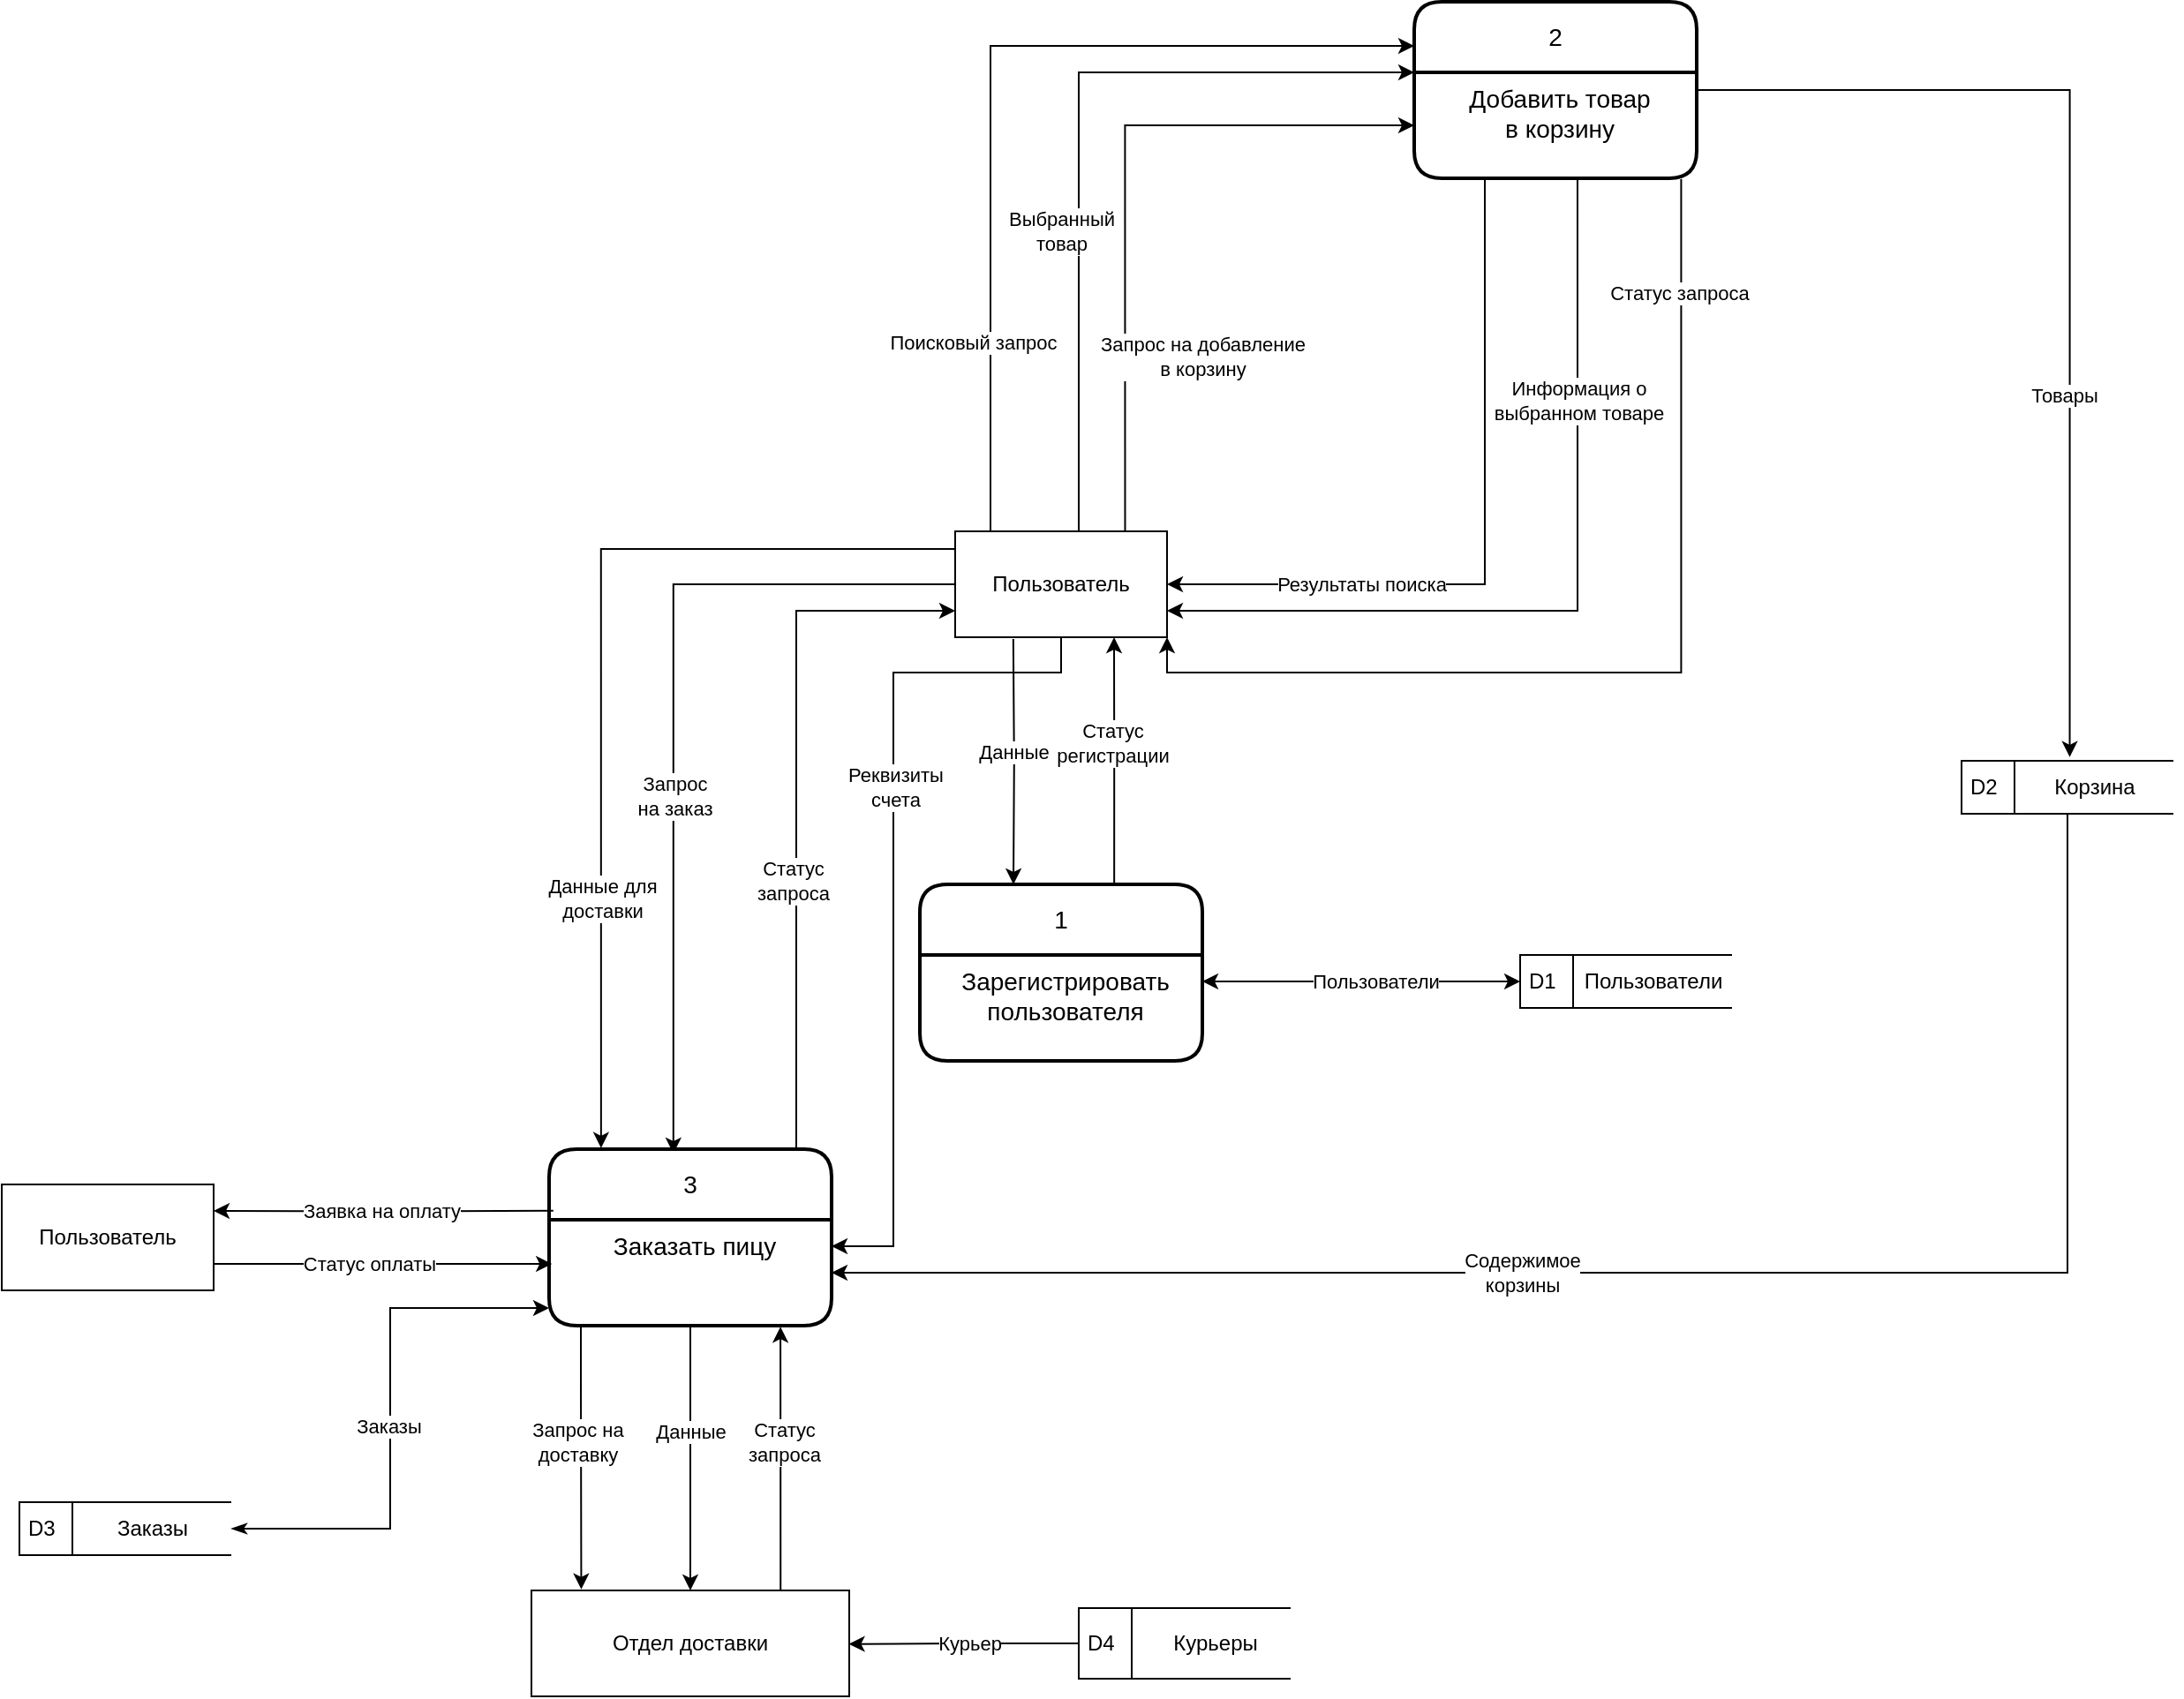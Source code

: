 <mxfile version="24.7.5">
  <diagram name="Страница — 1" id="8NXyFqr0VjO8EfLFjYkj">
    <mxGraphModel dx="2889" dy="1909" grid="1" gridSize="10" guides="1" tooltips="1" connect="1" arrows="1" fold="1" page="1" pageScale="1" pageWidth="827" pageHeight="1169" math="0" shadow="0">
      <root>
        <mxCell id="0" />
        <mxCell id="1" parent="0" />
        <mxCell id="Acb8lfNsAB3WnwX1rR3n-6" style="edgeStyle=orthogonalEdgeStyle;rounded=0;orthogonalLoop=1;jettySize=auto;html=1;entryX=0.75;entryY=1;entryDx=0;entryDy=0;exitX=0.688;exitY=0;exitDx=0;exitDy=0;exitPerimeter=0;" parent="1" source="yEgvvtmSlr8MpOG6AUV6-6" target="Acb8lfNsAB3WnwX1rR3n-3" edge="1">
          <mxGeometry relative="1" as="geometry" />
        </mxCell>
        <mxCell id="Acb8lfNsAB3WnwX1rR3n-7" value="Статус&lt;div&gt;регистрации&lt;/div&gt;" style="edgeLabel;html=1;align=center;verticalAlign=middle;resizable=0;points=[];" parent="Acb8lfNsAB3WnwX1rR3n-6" vertex="1" connectable="0">
          <mxGeometry x="0.146" y="1" relative="1" as="geometry">
            <mxPoint as="offset" />
          </mxGeometry>
        </mxCell>
        <mxCell id="yEgvvtmSlr8MpOG6AUV6-6" value="1" style="swimlane;childLayout=stackLayout;horizontal=1;startSize=40;horizontalStack=0;rounded=1;fontSize=14;fontStyle=0;strokeWidth=2;resizeParent=0;resizeLast=1;shadow=0;dashed=0;align=center;arcSize=13;whiteSpace=wrap;html=1;" parent="1" vertex="1">
          <mxGeometry x="-600" y="350" width="160" height="100" as="geometry" />
        </mxCell>
        <mxCell id="yEgvvtmSlr8MpOG6AUV6-7" value="&lt;span style=&quot;font-size: 14px;&quot;&gt;Зарегистрировать&lt;/span&gt;&lt;div&gt;&lt;span style=&quot;font-size: 14px;&quot;&gt;пользователя&lt;/span&gt;&lt;/div&gt;" style="align=center;strokeColor=none;fillColor=none;spacingLeft=4;fontSize=12;verticalAlign=top;resizable=0;rotatable=0;part=1;html=1;" parent="yEgvvtmSlr8MpOG6AUV6-6" vertex="1">
          <mxGeometry y="40" width="160" height="60" as="geometry" />
        </mxCell>
        <mxCell id="Acb8lfNsAB3WnwX1rR3n-4" style="edgeStyle=orthogonalEdgeStyle;rounded=0;orthogonalLoop=1;jettySize=auto;html=1;entryX=0.25;entryY=0;entryDx=0;entryDy=0;exitX=0.166;exitY=1.017;exitDx=0;exitDy=0;exitPerimeter=0;" parent="1" edge="1">
          <mxGeometry relative="1" as="geometry">
            <mxPoint x="-547.08" y="211.02" as="sourcePoint" />
            <mxPoint x="-547.0" y="350" as="targetPoint" />
          </mxGeometry>
        </mxCell>
        <mxCell id="Acb8lfNsAB3WnwX1rR3n-5" value="Данные" style="edgeLabel;html=1;align=center;verticalAlign=middle;resizable=0;points=[];" parent="Acb8lfNsAB3WnwX1rR3n-4" vertex="1" connectable="0">
          <mxGeometry x="-0.078" y="-1" relative="1" as="geometry">
            <mxPoint as="offset" />
          </mxGeometry>
        </mxCell>
        <mxCell id="Acb8lfNsAB3WnwX1rR3n-17" style="edgeStyle=orthogonalEdgeStyle;rounded=0;orthogonalLoop=1;jettySize=auto;html=1;entryX=0.44;entryY=0.025;entryDx=0;entryDy=0;entryPerimeter=0;" parent="1" source="Acb8lfNsAB3WnwX1rR3n-3" target="Acb8lfNsAB3WnwX1rR3n-13" edge="1">
          <mxGeometry relative="1" as="geometry">
            <mxPoint x="-740" y="470" as="targetPoint" />
          </mxGeometry>
        </mxCell>
        <mxCell id="Acb8lfNsAB3WnwX1rR3n-18" value="Запрос&lt;div&gt;на заказ&lt;/div&gt;" style="edgeLabel;html=1;align=center;verticalAlign=middle;resizable=0;points=[];" parent="Acb8lfNsAB3WnwX1rR3n-17" vertex="1" connectable="0">
          <mxGeometry x="0.16" relative="1" as="geometry">
            <mxPoint as="offset" />
          </mxGeometry>
        </mxCell>
        <mxCell id="Acb8lfNsAB3WnwX1rR3n-33" style="edgeStyle=orthogonalEdgeStyle;rounded=0;orthogonalLoop=1;jettySize=auto;html=1;exitX=0.5;exitY=0;exitDx=0;exitDy=0;entryX=0;entryY=0.25;entryDx=0;entryDy=0;" parent="1" source="Acb8lfNsAB3WnwX1rR3n-3" target="Acb8lfNsAB3WnwX1rR3n-31" edge="1">
          <mxGeometry relative="1" as="geometry">
            <mxPoint x="-360" y="-120" as="targetPoint" />
            <Array as="points">
              <mxPoint x="-560" y="150" />
              <mxPoint x="-560" y="-125" />
            </Array>
          </mxGeometry>
        </mxCell>
        <mxCell id="Acb8lfNsAB3WnwX1rR3n-35" value="Поисковый запрос" style="edgeLabel;html=1;align=center;verticalAlign=middle;resizable=0;points=[];" parent="Acb8lfNsAB3WnwX1rR3n-33" vertex="1" connectable="0">
          <mxGeometry x="-0.468" y="-1" relative="1" as="geometry">
            <mxPoint x="-11" as="offset" />
          </mxGeometry>
        </mxCell>
        <mxCell id="Acb8lfNsAB3WnwX1rR3n-38" style="edgeStyle=orthogonalEdgeStyle;rounded=0;orthogonalLoop=1;jettySize=auto;html=1;exitX=0.75;exitY=0;exitDx=0;exitDy=0;entryX=0;entryY=0;entryDx=0;entryDy=0;" parent="1" source="Acb8lfNsAB3WnwX1rR3n-3" target="Acb8lfNsAB3WnwX1rR3n-32" edge="1">
          <mxGeometry relative="1" as="geometry">
            <mxPoint x="-370" y="-100" as="targetPoint" />
            <Array as="points">
              <mxPoint x="-510" y="150" />
              <mxPoint x="-510" y="-110" />
            </Array>
          </mxGeometry>
        </mxCell>
        <mxCell id="Acb8lfNsAB3WnwX1rR3n-39" value="Выбранный&lt;div&gt;товар&lt;/div&gt;" style="edgeLabel;html=1;align=center;verticalAlign=middle;resizable=0;points=[];" parent="Acb8lfNsAB3WnwX1rR3n-38" vertex="1" connectable="0">
          <mxGeometry x="0.021" y="-2" relative="1" as="geometry">
            <mxPoint x="-12" y="50" as="offset" />
          </mxGeometry>
        </mxCell>
        <mxCell id="Acb8lfNsAB3WnwX1rR3n-43" style="edgeStyle=orthogonalEdgeStyle;rounded=0;orthogonalLoop=1;jettySize=auto;html=1;entryX=0;entryY=0.5;entryDx=0;entryDy=0;exitX=0.802;exitY=-0.007;exitDx=0;exitDy=0;exitPerimeter=0;" parent="1" source="Acb8lfNsAB3WnwX1rR3n-3" target="Acb8lfNsAB3WnwX1rR3n-32" edge="1">
          <mxGeometry relative="1" as="geometry" />
        </mxCell>
        <mxCell id="Acb8lfNsAB3WnwX1rR3n-46" value="Запрос на добавление&lt;div&gt;в корзину&lt;/div&gt;" style="edgeLabel;html=1;align=center;verticalAlign=middle;resizable=0;points=[];" parent="Acb8lfNsAB3WnwX1rR3n-43" vertex="1" connectable="0">
          <mxGeometry x="-0.538" y="-2" relative="1" as="geometry">
            <mxPoint x="42" y="-8" as="offset" />
          </mxGeometry>
        </mxCell>
        <mxCell id="Acb8lfNsAB3WnwX1rR3n-69" style="edgeStyle=orthogonalEdgeStyle;rounded=0;orthogonalLoop=1;jettySize=auto;html=1;entryX=1;entryY=0.25;entryDx=0;entryDy=0;" parent="1" source="Acb8lfNsAB3WnwX1rR3n-3" target="Acb8lfNsAB3WnwX1rR3n-14" edge="1">
          <mxGeometry relative="1" as="geometry">
            <Array as="points">
              <mxPoint x="-520" y="230" />
              <mxPoint x="-615" y="230" />
              <mxPoint x="-615" y="555" />
            </Array>
          </mxGeometry>
        </mxCell>
        <mxCell id="Acb8lfNsAB3WnwX1rR3n-70" value="Реквизиты&lt;div&gt;счета&lt;/div&gt;" style="edgeLabel;html=1;align=center;verticalAlign=middle;resizable=0;points=[];" parent="Acb8lfNsAB3WnwX1rR3n-69" vertex="1" connectable="0">
          <mxGeometry x="-0.244" y="1" relative="1" as="geometry">
            <mxPoint as="offset" />
          </mxGeometry>
        </mxCell>
        <mxCell id="Acb8lfNsAB3WnwX1rR3n-3" value="Пользователь" style="rounded=0;whiteSpace=wrap;html=1;" parent="1" vertex="1">
          <mxGeometry x="-580" y="150" width="120" height="60" as="geometry" />
        </mxCell>
        <mxCell id="Acb8lfNsAB3WnwX1rR3n-8" value="" style="group" parent="1" vertex="1" connectable="0">
          <mxGeometry x="-260" y="390" width="125" height="30" as="geometry" />
        </mxCell>
        <mxCell id="Acb8lfNsAB3WnwX1rR3n-9" value="D1" style="html=1;dashed=0;whiteSpace=wrap;shape=mxgraph.dfd.dataStoreID;align=left;spacingLeft=3;points=[[0,0],[0.5,0],[1,0],[0,0.5],[1,0.5],[0,1],[0.5,1],[1,1]];" parent="Acb8lfNsAB3WnwX1rR3n-8" vertex="1">
          <mxGeometry width="120" height="30" as="geometry" />
        </mxCell>
        <mxCell id="Acb8lfNsAB3WnwX1rR3n-10" value="Пользователи" style="text;html=1;align=center;verticalAlign=middle;resizable=0;points=[];autosize=1;strokeColor=none;fillColor=none;" parent="Acb8lfNsAB3WnwX1rR3n-8" vertex="1">
          <mxGeometry x="25" width="100" height="30" as="geometry" />
        </mxCell>
        <mxCell id="Acb8lfNsAB3WnwX1rR3n-11" style="edgeStyle=orthogonalEdgeStyle;rounded=0;orthogonalLoop=1;jettySize=auto;html=1;entryX=0;entryY=0.5;entryDx=0;entryDy=0;exitX=1;exitY=0.25;exitDx=0;exitDy=0;startArrow=classic;startFill=1;" parent="1" source="yEgvvtmSlr8MpOG6AUV6-7" target="Acb8lfNsAB3WnwX1rR3n-9" edge="1">
          <mxGeometry relative="1" as="geometry" />
        </mxCell>
        <mxCell id="Acb8lfNsAB3WnwX1rR3n-12" value="Пользователи" style="edgeLabel;html=1;align=center;verticalAlign=middle;resizable=0;points=[];" parent="Acb8lfNsAB3WnwX1rR3n-11" vertex="1" connectable="0">
          <mxGeometry x="0.089" y="3" relative="1" as="geometry">
            <mxPoint y="3" as="offset" />
          </mxGeometry>
        </mxCell>
        <mxCell id="Acb8lfNsAB3WnwX1rR3n-19" style="edgeStyle=orthogonalEdgeStyle;rounded=0;orthogonalLoop=1;jettySize=auto;html=1;entryX=0;entryY=0.75;entryDx=0;entryDy=0;exitX=0.75;exitY=0;exitDx=0;exitDy=0;" parent="1" source="Acb8lfNsAB3WnwX1rR3n-13" target="Acb8lfNsAB3WnwX1rR3n-3" edge="1">
          <mxGeometry relative="1" as="geometry">
            <Array as="points">
              <mxPoint x="-670" y="500" />
              <mxPoint x="-670" y="195" />
            </Array>
          </mxGeometry>
        </mxCell>
        <mxCell id="Acb8lfNsAB3WnwX1rR3n-21" value="Статус&lt;div&gt;запроса&lt;/div&gt;" style="edgeLabel;html=1;align=center;verticalAlign=middle;resizable=0;points=[];" parent="Acb8lfNsAB3WnwX1rR3n-19" vertex="1" connectable="0">
          <mxGeometry x="-0.172" y="2" relative="1" as="geometry">
            <mxPoint as="offset" />
          </mxGeometry>
        </mxCell>
        <mxCell id="Acb8lfNsAB3WnwX1rR3n-13" value="3" style="swimlane;childLayout=stackLayout;horizontal=1;startSize=40;horizontalStack=0;rounded=1;fontSize=14;fontStyle=0;strokeWidth=2;resizeParent=0;resizeLast=1;shadow=0;dashed=0;align=center;arcSize=13;whiteSpace=wrap;html=1;" parent="1" vertex="1">
          <mxGeometry x="-810" y="500" width="160" height="100" as="geometry" />
        </mxCell>
        <mxCell id="Acb8lfNsAB3WnwX1rR3n-14" value="&lt;span style=&quot;font-size: 14px;&quot;&gt;Заказать пицу&lt;/span&gt;" style="align=center;strokeColor=none;fillColor=none;spacingLeft=4;fontSize=12;verticalAlign=top;resizable=0;rotatable=0;part=1;html=1;" parent="Acb8lfNsAB3WnwX1rR3n-13" vertex="1">
          <mxGeometry y="40" width="160" height="60" as="geometry" />
        </mxCell>
        <mxCell id="Acb8lfNsAB3WnwX1rR3n-22" style="edgeStyle=orthogonalEdgeStyle;rounded=0;orthogonalLoop=1;jettySize=auto;html=1;entryX=0.184;entryY=-0.006;entryDx=0;entryDy=0;entryPerimeter=0;" parent="1" source="Acb8lfNsAB3WnwX1rR3n-3" target="Acb8lfNsAB3WnwX1rR3n-13" edge="1">
          <mxGeometry relative="1" as="geometry">
            <Array as="points">
              <mxPoint x="-781" y="160" />
            </Array>
          </mxGeometry>
        </mxCell>
        <mxCell id="Acb8lfNsAB3WnwX1rR3n-23" value="Данные для&lt;div&gt;доставки&lt;/div&gt;" style="edgeLabel;html=1;align=center;verticalAlign=middle;resizable=0;points=[];" parent="Acb8lfNsAB3WnwX1rR3n-22" vertex="1" connectable="0">
          <mxGeometry x="0.476" relative="1" as="geometry">
            <mxPoint as="offset" />
          </mxGeometry>
        </mxCell>
        <mxCell id="Acb8lfNsAB3WnwX1rR3n-26" value="" style="group" parent="1" vertex="1" connectable="0">
          <mxGeometry x="-1110" y="700" width="125" height="30" as="geometry" />
        </mxCell>
        <mxCell id="Acb8lfNsAB3WnwX1rR3n-27" value="D3" style="html=1;dashed=0;whiteSpace=wrap;shape=mxgraph.dfd.dataStoreID;align=left;spacingLeft=3;points=[[0,0],[0.5,0],[1,0],[0,0.5],[1,0.5],[0,1],[0.5,1],[1,1]];" parent="Acb8lfNsAB3WnwX1rR3n-26" vertex="1">
          <mxGeometry width="120" height="30" as="geometry" />
        </mxCell>
        <mxCell id="Acb8lfNsAB3WnwX1rR3n-28" value="Заказы" style="text;html=1;align=center;verticalAlign=middle;resizable=0;points=[];autosize=1;strokeColor=none;fillColor=none;" parent="Acb8lfNsAB3WnwX1rR3n-26" vertex="1">
          <mxGeometry x="45" width="60" height="30" as="geometry" />
        </mxCell>
        <mxCell id="Acb8lfNsAB3WnwX1rR3n-30" style="edgeStyle=orthogonalEdgeStyle;rounded=0;orthogonalLoop=1;jettySize=auto;html=1;entryX=1;entryY=0.5;entryDx=0;entryDy=0;startArrow=classic;startFill=1;endArrow=classicThin;endFill=1;" parent="1" source="Acb8lfNsAB3WnwX1rR3n-14" target="Acb8lfNsAB3WnwX1rR3n-27" edge="1">
          <mxGeometry relative="1" as="geometry">
            <mxPoint x="-970" y="560" as="targetPoint" />
            <Array as="points">
              <mxPoint x="-900" y="590" />
              <mxPoint x="-900" y="715" />
            </Array>
          </mxGeometry>
        </mxCell>
        <mxCell id="Acb8lfNsAB3WnwX1rR3n-68" value="Заказы" style="edgeLabel;html=1;align=center;verticalAlign=middle;resizable=0;points=[];" parent="Acb8lfNsAB3WnwX1rR3n-30" vertex="1" connectable="0">
          <mxGeometry x="-0.276" y="-1" relative="1" as="geometry">
            <mxPoint y="46" as="offset" />
          </mxGeometry>
        </mxCell>
        <mxCell id="Acb8lfNsAB3WnwX1rR3n-40" style="edgeStyle=orthogonalEdgeStyle;rounded=0;orthogonalLoop=1;jettySize=auto;html=1;entryX=1;entryY=0.75;entryDx=0;entryDy=0;exitX=0.578;exitY=1.014;exitDx=0;exitDy=0;exitPerimeter=0;" parent="1" source="Acb8lfNsAB3WnwX1rR3n-32" target="Acb8lfNsAB3WnwX1rR3n-3" edge="1">
          <mxGeometry relative="1" as="geometry" />
        </mxCell>
        <mxCell id="Acb8lfNsAB3WnwX1rR3n-42" value="Информация о&lt;div&gt;выбранном товаре&lt;/div&gt;" style="edgeLabel;html=1;align=center;verticalAlign=middle;resizable=0;points=[];" parent="Acb8lfNsAB3WnwX1rR3n-40" vertex="1" connectable="0">
          <mxGeometry x="-0.476" relative="1" as="geometry">
            <mxPoint as="offset" />
          </mxGeometry>
        </mxCell>
        <mxCell id="Acb8lfNsAB3WnwX1rR3n-31" value="2" style="swimlane;childLayout=stackLayout;horizontal=1;startSize=40;horizontalStack=0;rounded=1;fontSize=14;fontStyle=0;strokeWidth=2;resizeParent=0;resizeLast=1;shadow=0;dashed=0;align=center;arcSize=13;whiteSpace=wrap;html=1;" parent="1" vertex="1">
          <mxGeometry x="-320" y="-150" width="160" height="100" as="geometry" />
        </mxCell>
        <mxCell id="Acb8lfNsAB3WnwX1rR3n-32" value="&lt;span style=&quot;font-size: 14px;&quot;&gt;Добавить товар&lt;/span&gt;&lt;div&gt;&lt;span style=&quot;font-size: 14px;&quot;&gt;в корзину&lt;/span&gt;&lt;/div&gt;" style="align=center;strokeColor=none;fillColor=none;spacingLeft=4;fontSize=12;verticalAlign=top;resizable=0;rotatable=0;part=1;html=1;" parent="Acb8lfNsAB3WnwX1rR3n-31" vertex="1">
          <mxGeometry y="40" width="160" height="60" as="geometry" />
        </mxCell>
        <mxCell id="Acb8lfNsAB3WnwX1rR3n-36" style="edgeStyle=orthogonalEdgeStyle;rounded=0;orthogonalLoop=1;jettySize=auto;html=1;entryX=1;entryY=0.5;entryDx=0;entryDy=0;exitX=0.5;exitY=1;exitDx=0;exitDy=0;" parent="1" source="Acb8lfNsAB3WnwX1rR3n-32" target="Acb8lfNsAB3WnwX1rR3n-3" edge="1">
          <mxGeometry relative="1" as="geometry">
            <Array as="points">
              <mxPoint x="-280" y="-50" />
              <mxPoint x="-280" y="180" />
            </Array>
          </mxGeometry>
        </mxCell>
        <mxCell id="Acb8lfNsAB3WnwX1rR3n-37" value="Результаты поиска" style="edgeLabel;html=1;align=center;verticalAlign=middle;resizable=0;points=[];" parent="Acb8lfNsAB3WnwX1rR3n-36" vertex="1" connectable="0">
          <mxGeometry x="0.401" y="3" relative="1" as="geometry">
            <mxPoint x="-25" y="-3" as="offset" />
          </mxGeometry>
        </mxCell>
        <mxCell id="Acb8lfNsAB3WnwX1rR3n-47" style="edgeStyle=orthogonalEdgeStyle;rounded=0;orthogonalLoop=1;jettySize=auto;html=1;entryX=1;entryY=1;entryDx=0;entryDy=0;exitX=0.945;exitY=1.009;exitDx=0;exitDy=0;exitPerimeter=0;" parent="1" source="Acb8lfNsAB3WnwX1rR3n-32" target="Acb8lfNsAB3WnwX1rR3n-3" edge="1">
          <mxGeometry relative="1" as="geometry" />
        </mxCell>
        <mxCell id="Acb8lfNsAB3WnwX1rR3n-48" value="Статус запроса" style="edgeLabel;html=1;align=center;verticalAlign=middle;resizable=0;points=[];" parent="Acb8lfNsAB3WnwX1rR3n-47" vertex="1" connectable="0">
          <mxGeometry x="-0.781" y="-1" relative="1" as="geometry">
            <mxPoint as="offset" />
          </mxGeometry>
        </mxCell>
        <mxCell id="Acb8lfNsAB3WnwX1rR3n-50" value="" style="group" parent="1" vertex="1" connectable="0">
          <mxGeometry x="-10" y="280" width="125" height="30" as="geometry" />
        </mxCell>
        <mxCell id="Acb8lfNsAB3WnwX1rR3n-51" value="D2" style="html=1;dashed=0;whiteSpace=wrap;shape=mxgraph.dfd.dataStoreID;align=left;spacingLeft=3;points=[[0,0],[0.5,0],[1,0],[0,0.5],[1,0.5],[0,1],[0.5,1],[1,1]];" parent="Acb8lfNsAB3WnwX1rR3n-50" vertex="1">
          <mxGeometry width="120" height="30" as="geometry" />
        </mxCell>
        <mxCell id="Acb8lfNsAB3WnwX1rR3n-52" value="Корзина" style="text;html=1;align=center;verticalAlign=middle;resizable=0;points=[];autosize=1;strokeColor=none;fillColor=none;" parent="Acb8lfNsAB3WnwX1rR3n-50" vertex="1">
          <mxGeometry x="40" width="70" height="30" as="geometry" />
        </mxCell>
        <mxCell id="Acb8lfNsAB3WnwX1rR3n-53" style="edgeStyle=orthogonalEdgeStyle;rounded=0;orthogonalLoop=1;jettySize=auto;html=1;entryX=0.304;entryY=-0.07;entryDx=0;entryDy=0;entryPerimeter=0;startArrow=none;startFill=0;" parent="1" source="Acb8lfNsAB3WnwX1rR3n-31" target="Acb8lfNsAB3WnwX1rR3n-52" edge="1">
          <mxGeometry relative="1" as="geometry" />
        </mxCell>
        <mxCell id="Acb8lfNsAB3WnwX1rR3n-65" value="Товары" style="edgeLabel;html=1;align=center;verticalAlign=middle;resizable=0;points=[];" parent="Acb8lfNsAB3WnwX1rR3n-53" vertex="1" connectable="0">
          <mxGeometry x="0.303" y="-4" relative="1" as="geometry">
            <mxPoint as="offset" />
          </mxGeometry>
        </mxCell>
        <mxCell id="Acb8lfNsAB3WnwX1rR3n-54" style="edgeStyle=orthogonalEdgeStyle;rounded=0;orthogonalLoop=1;jettySize=auto;html=1;entryX=1;entryY=0.5;entryDx=0;entryDy=0;startArrow=none;startFill=0;" parent="1" source="Acb8lfNsAB3WnwX1rR3n-52" target="Acb8lfNsAB3WnwX1rR3n-14" edge="1">
          <mxGeometry relative="1" as="geometry">
            <Array as="points">
              <mxPoint x="50" y="570" />
            </Array>
          </mxGeometry>
        </mxCell>
        <mxCell id="Acb8lfNsAB3WnwX1rR3n-66" value="Содержимое&lt;div&gt;корзины&lt;/div&gt;" style="edgeLabel;html=1;align=center;verticalAlign=middle;resizable=0;points=[];" parent="Acb8lfNsAB3WnwX1rR3n-54" vertex="1" connectable="0">
          <mxGeometry x="-0.318" y="-2" relative="1" as="geometry">
            <mxPoint x="-242" y="2" as="offset" />
          </mxGeometry>
        </mxCell>
        <mxCell id="Acb8lfNsAB3WnwX1rR3n-55" value="Отдел доставки" style="rounded=0;whiteSpace=wrap;html=1;" parent="1" vertex="1">
          <mxGeometry x="-820" y="750" width="180" height="60" as="geometry" />
        </mxCell>
        <mxCell id="Acb8lfNsAB3WnwX1rR3n-58" style="edgeStyle=orthogonalEdgeStyle;rounded=0;orthogonalLoop=1;jettySize=auto;html=1;entryX=0.5;entryY=0;entryDx=0;entryDy=0;" parent="1" source="Acb8lfNsAB3WnwX1rR3n-13" target="Acb8lfNsAB3WnwX1rR3n-55" edge="1">
          <mxGeometry relative="1" as="geometry" />
        </mxCell>
        <mxCell id="Acb8lfNsAB3WnwX1rR3n-61" value="Данные" style="edgeLabel;html=1;align=center;verticalAlign=middle;resizable=0;points=[];" parent="Acb8lfNsAB3WnwX1rR3n-58" vertex="1" connectable="0">
          <mxGeometry x="-0.385" y="-2" relative="1" as="geometry">
            <mxPoint x="2" y="14" as="offset" />
          </mxGeometry>
        </mxCell>
        <mxCell id="Acb8lfNsAB3WnwX1rR3n-59" style="edgeStyle=orthogonalEdgeStyle;rounded=0;orthogonalLoop=1;jettySize=auto;html=1;entryX=0.129;entryY=-0.011;entryDx=0;entryDy=0;entryPerimeter=0;" parent="1" edge="1">
          <mxGeometry relative="1" as="geometry">
            <mxPoint x="-792" y="600" as="sourcePoint" />
            <mxPoint x="-791.78" y="749.34" as="targetPoint" />
            <Array as="points">
              <mxPoint x="-792" y="630" />
              <mxPoint x="-792" y="630" />
            </Array>
          </mxGeometry>
        </mxCell>
        <mxCell id="Acb8lfNsAB3WnwX1rR3n-60" value="Запрос на&lt;div&gt;доставку&lt;/div&gt;" style="edgeLabel;html=1;align=center;verticalAlign=middle;resizable=0;points=[];" parent="Acb8lfNsAB3WnwX1rR3n-59" vertex="1" connectable="0">
          <mxGeometry x="-0.115" y="-2" relative="1" as="geometry">
            <mxPoint as="offset" />
          </mxGeometry>
        </mxCell>
        <mxCell id="Acb8lfNsAB3WnwX1rR3n-63" style="edgeStyle=orthogonalEdgeStyle;rounded=0;orthogonalLoop=1;jettySize=auto;html=1;entryX=0.819;entryY=1.01;entryDx=0;entryDy=0;entryPerimeter=0;exitX=0.784;exitY=0;exitDx=0;exitDy=0;exitPerimeter=0;" parent="1" source="Acb8lfNsAB3WnwX1rR3n-55" target="Acb8lfNsAB3WnwX1rR3n-14" edge="1">
          <mxGeometry relative="1" as="geometry" />
        </mxCell>
        <mxCell id="Acb8lfNsAB3WnwX1rR3n-64" value="Статус&lt;div&gt;запроса&lt;/div&gt;" style="edgeLabel;html=1;align=center;verticalAlign=middle;resizable=0;points=[];" parent="Acb8lfNsAB3WnwX1rR3n-63" vertex="1" connectable="0">
          <mxGeometry x="0.22" y="-2" relative="1" as="geometry">
            <mxPoint y="7" as="offset" />
          </mxGeometry>
        </mxCell>
        <mxCell id="Acb8lfNsAB3WnwX1rR3n-71" value="Пользователь" style="rounded=0;whiteSpace=wrap;html=1;" parent="1" vertex="1">
          <mxGeometry x="-1120" y="520" width="120" height="60" as="geometry" />
        </mxCell>
        <mxCell id="Acb8lfNsAB3WnwX1rR3n-72" style="edgeStyle=orthogonalEdgeStyle;rounded=0;orthogonalLoop=1;jettySize=auto;html=1;entryX=1;entryY=0.5;entryDx=0;entryDy=0;exitX=0.015;exitY=0.164;exitDx=0;exitDy=0;exitPerimeter=0;" parent="1" edge="1">
          <mxGeometry relative="1" as="geometry">
            <mxPoint x="-807.6" y="534.84" as="sourcePoint" />
            <mxPoint x="-1000" y="535.0" as="targetPoint" />
          </mxGeometry>
        </mxCell>
        <mxCell id="Acb8lfNsAB3WnwX1rR3n-73" value="Заявка на оплату" style="edgeLabel;html=1;align=center;verticalAlign=middle;resizable=0;points=[];" parent="Acb8lfNsAB3WnwX1rR3n-72" vertex="1" connectable="0">
          <mxGeometry x="0.013" y="1" relative="1" as="geometry">
            <mxPoint y="-2" as="offset" />
          </mxGeometry>
        </mxCell>
        <mxCell id="Acb8lfNsAB3WnwX1rR3n-74" style="edgeStyle=orthogonalEdgeStyle;rounded=0;orthogonalLoop=1;jettySize=auto;html=1;entryX=0.01;entryY=0.417;entryDx=0;entryDy=0;entryPerimeter=0;exitX=1;exitY=0.75;exitDx=0;exitDy=0;" parent="1" source="Acb8lfNsAB3WnwX1rR3n-71" target="Acb8lfNsAB3WnwX1rR3n-14" edge="1">
          <mxGeometry relative="1" as="geometry" />
        </mxCell>
        <mxCell id="Acb8lfNsAB3WnwX1rR3n-75" value="Статус оплаты" style="edgeLabel;html=1;align=center;verticalAlign=middle;resizable=0;points=[];" parent="Acb8lfNsAB3WnwX1rR3n-74" vertex="1" connectable="0">
          <mxGeometry x="-0.269" relative="1" as="geometry">
            <mxPoint x="18" as="offset" />
          </mxGeometry>
        </mxCell>
        <mxCell id="Acb8lfNsAB3WnwX1rR3n-81" value="" style="group" parent="1" vertex="1" connectable="0">
          <mxGeometry x="-510" y="760" width="125" height="40" as="geometry" />
        </mxCell>
        <mxCell id="Acb8lfNsAB3WnwX1rR3n-82" value="D4" style="html=1;dashed=0;whiteSpace=wrap;shape=mxgraph.dfd.dataStoreID;align=left;spacingLeft=3;points=[[0,0],[0.5,0],[1,0],[0,0.5],[1,0.5],[0,1],[0.5,1],[1,1]];" parent="Acb8lfNsAB3WnwX1rR3n-81" vertex="1">
          <mxGeometry width="120" height="40" as="geometry" />
        </mxCell>
        <mxCell id="Acb8lfNsAB3WnwX1rR3n-83" value="Курьеры" style="text;html=1;align=center;verticalAlign=middle;resizable=0;points=[];autosize=1;strokeColor=none;fillColor=none;" parent="Acb8lfNsAB3WnwX1rR3n-81" vertex="1">
          <mxGeometry x="42" y="5" width="70" height="30" as="geometry" />
        </mxCell>
        <mxCell id="Acb8lfNsAB3WnwX1rR3n-84" style="edgeStyle=orthogonalEdgeStyle;rounded=0;orthogonalLoop=1;jettySize=auto;html=1;entryX=1;entryY=0.75;entryDx=0;entryDy=0;exitX=0;exitY=0.5;exitDx=0;exitDy=0;" parent="1" source="Acb8lfNsAB3WnwX1rR3n-82" edge="1">
          <mxGeometry relative="1" as="geometry">
            <mxPoint x="-520" y="770" as="sourcePoint" />
            <mxPoint x="-640.24" y="780.36" as="targetPoint" />
          </mxGeometry>
        </mxCell>
        <mxCell id="Acb8lfNsAB3WnwX1rR3n-86" value="Курьер" style="edgeLabel;html=1;align=center;verticalAlign=middle;resizable=0;points=[];" parent="Acb8lfNsAB3WnwX1rR3n-84" vertex="1" connectable="0">
          <mxGeometry x="-0.222" y="1" relative="1" as="geometry">
            <mxPoint x="-11" y="-1" as="offset" />
          </mxGeometry>
        </mxCell>
      </root>
    </mxGraphModel>
  </diagram>
</mxfile>
